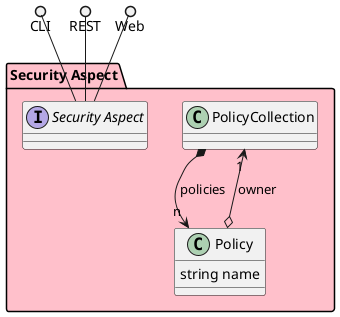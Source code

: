 @startuml


package "Security Aspect" #pink {
    
        class PolicyCollection {
        }
    
        class Policy {
        }
    }


package "Security Aspect" #pink {

    interface "Security Aspect" as i {
    
    }
}

CLI ()-- i
REST ()-- i
Web ()-- i

package "Security Aspect" #pink {
        class "Policy" {
                 string name
                    }
                Policy o--> "1" PolicyCollection : owner
            
    
    class "PolicyCollection" {
                    }
                PolicyCollection *--> "n" Policy : policies
            
    

}



@enduml
